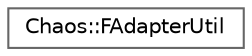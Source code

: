 digraph "Graphical Class Hierarchy"
{
 // INTERACTIVE_SVG=YES
 // LATEX_PDF_SIZE
  bgcolor="transparent";
  edge [fontname=Helvetica,fontsize=10,labelfontname=Helvetica,labelfontsize=10];
  node [fontname=Helvetica,fontsize=10,shape=box,height=0.2,width=0.4];
  rankdir="LR";
  Node0 [id="Node000000",label="Chaos::FAdapterUtil",height=0.2,width=0.4,color="grey40", fillcolor="white", style="filled",URL="$de/dc4/structChaos_1_1FAdapterUtil.html",tooltip=" "];
}
